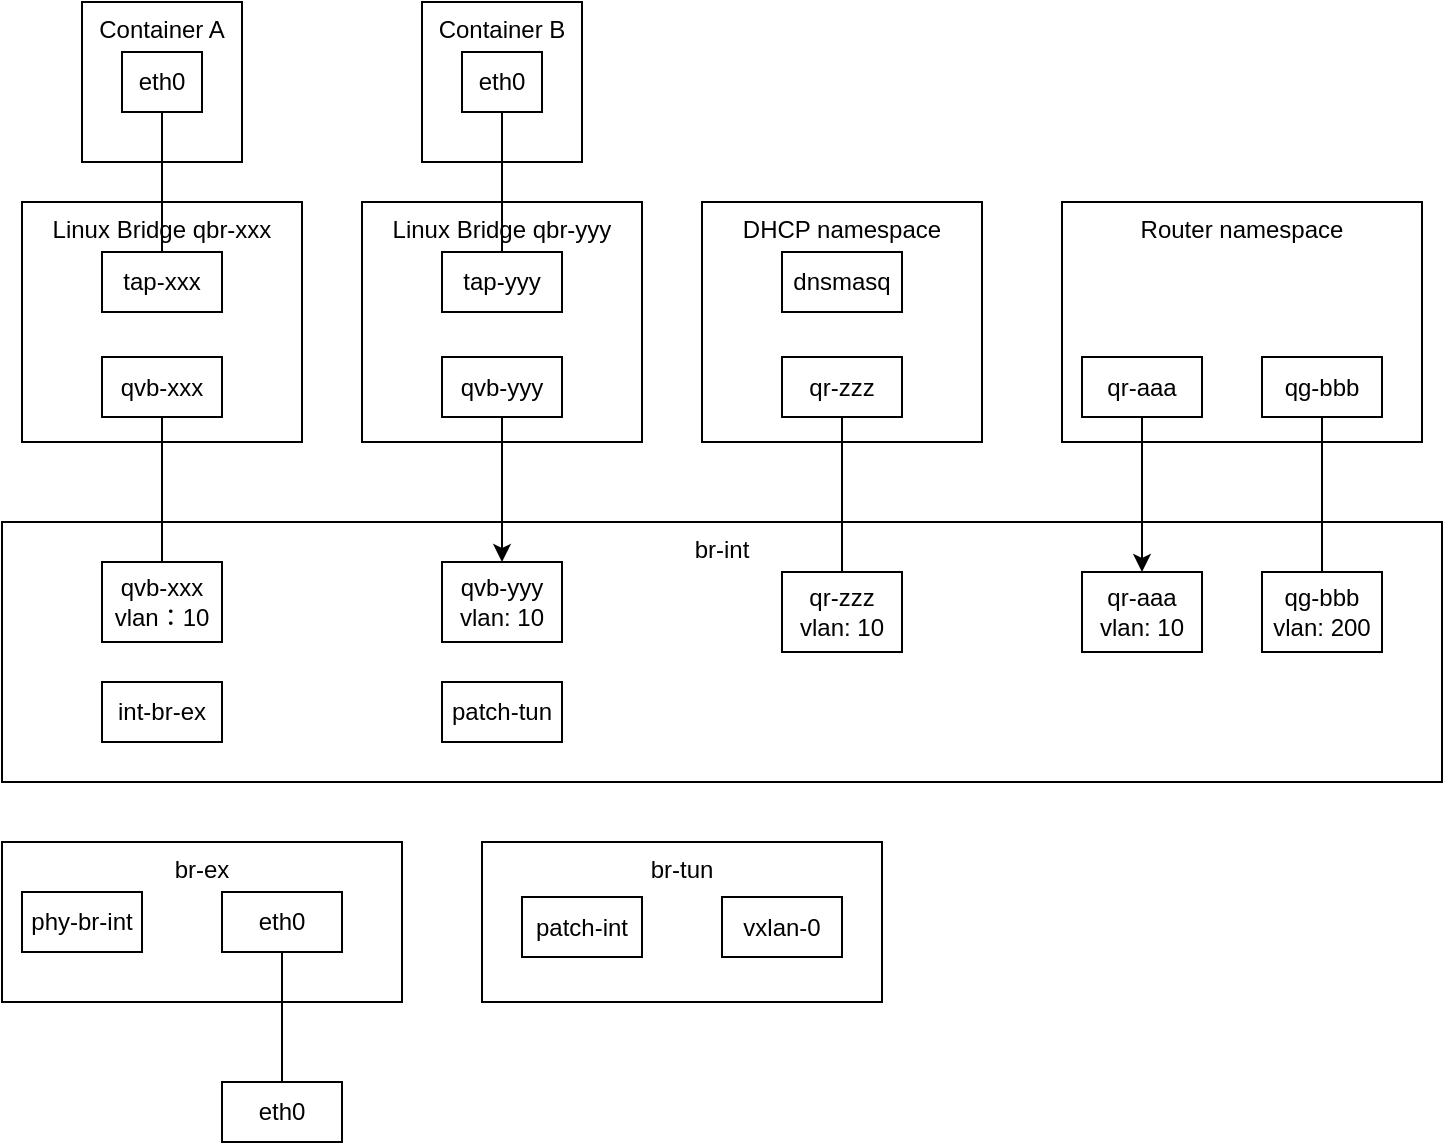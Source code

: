 <mxfile version="26.0.16" pages="2">
  <diagram name="单节点同一子网" id="o2GirT-IdrzoyhzsRZN8">
    <mxGraphModel dx="989" dy="526" grid="1" gridSize="10" guides="1" tooltips="1" connect="1" arrows="1" fold="1" page="1" pageScale="1" pageWidth="827" pageHeight="1169" math="0" shadow="0">
      <root>
        <mxCell id="0" />
        <mxCell id="1" parent="0" />
        <mxCell id="KOOwxzatVmSpQnOnulVU-6" value="Container A" style="whiteSpace=wrap;html=1;aspect=fixed;verticalAlign=top;strokeColor=default;align=center;fontFamily=Helvetica;fontSize=12;fontColor=default;fillColor=default;" parent="1" vertex="1">
          <mxGeometry x="80" y="100" width="80" height="80" as="geometry" />
        </mxCell>
        <mxCell id="KOOwxzatVmSpQnOnulVU-11" value="eth0" style="rounded=0;whiteSpace=wrap;html=1;" parent="1" vertex="1">
          <mxGeometry x="100" y="125" width="40" height="30" as="geometry" />
        </mxCell>
        <mxCell id="KOOwxzatVmSpQnOnulVU-14" value="Linux Bridge qbr-xxx" style="rounded=0;whiteSpace=wrap;html=1;verticalAlign=top;" parent="1" vertex="1">
          <mxGeometry x="50" y="200" width="140" height="120" as="geometry" />
        </mxCell>
        <mxCell id="KOOwxzatVmSpQnOnulVU-12" value="tap-xxx" style="rounded=0;whiteSpace=wrap;html=1;" parent="1" vertex="1">
          <mxGeometry x="90" y="225" width="60" height="30" as="geometry" />
        </mxCell>
        <mxCell id="KOOwxzatVmSpQnOnulVU-15" value="qvb-xxx" style="rounded=0;whiteSpace=wrap;html=1;" parent="1" vertex="1">
          <mxGeometry x="90" y="277.5" width="60" height="30" as="geometry" />
        </mxCell>
        <mxCell id="KOOwxzatVmSpQnOnulVU-17" value="br-int" style="rounded=0;whiteSpace=wrap;html=1;verticalAlign=top;" parent="1" vertex="1">
          <mxGeometry x="40" y="360" width="720" height="130" as="geometry" />
        </mxCell>
        <mxCell id="KOOwxzatVmSpQnOnulVU-19" value="DHCP namespace" style="rounded=0;whiteSpace=wrap;html=1;verticalAlign=top;" parent="1" vertex="1">
          <mxGeometry x="390" y="200" width="140" height="120" as="geometry" />
        </mxCell>
        <mxCell id="KOOwxzatVmSpQnOnulVU-51" style="edgeStyle=orthogonalEdgeStyle;rounded=0;orthogonalLoop=1;jettySize=auto;html=1;entryX=0.5;entryY=0;entryDx=0;entryDy=0;endArrow=none;startFill=0;" parent="1" source="KOOwxzatVmSpQnOnulVU-21" target="KOOwxzatVmSpQnOnulVU-25" edge="1">
          <mxGeometry relative="1" as="geometry" />
        </mxCell>
        <mxCell id="KOOwxzatVmSpQnOnulVU-21" value="qr-zzz" style="rounded=0;whiteSpace=wrap;html=1;" parent="1" vertex="1">
          <mxGeometry x="430" y="277.5" width="60" height="30" as="geometry" />
        </mxCell>
        <mxCell id="KOOwxzatVmSpQnOnulVU-23" value="qr-aaa&lt;div&gt;vlan: 10&lt;/div&gt;" style="rounded=0;whiteSpace=wrap;html=1;" parent="1" vertex="1">
          <mxGeometry x="580" y="385" width="60" height="40" as="geometry" />
        </mxCell>
        <mxCell id="KOOwxzatVmSpQnOnulVU-25" value="qr-zzz&lt;br&gt;vlan: 10" style="rounded=0;whiteSpace=wrap;html=1;" parent="1" vertex="1">
          <mxGeometry x="430" y="385" width="60" height="40" as="geometry" />
        </mxCell>
        <mxCell id="KOOwxzatVmSpQnOnulVU-26" value="dnsmasq" style="rounded=0;whiteSpace=wrap;html=1;" parent="1" vertex="1">
          <mxGeometry x="430" y="225" width="60" height="30" as="geometry" />
        </mxCell>
        <mxCell id="KOOwxzatVmSpQnOnulVU-27" value="Router namespace" style="rounded=0;whiteSpace=wrap;html=1;verticalAlign=top;" parent="1" vertex="1">
          <mxGeometry x="570" y="200" width="180" height="120" as="geometry" />
        </mxCell>
        <mxCell id="e4THsjY1m9CHqS4a6q61-25" style="edgeStyle=orthogonalEdgeStyle;rounded=0;orthogonalLoop=1;jettySize=auto;html=1;" edge="1" parent="1" source="KOOwxzatVmSpQnOnulVU-28" target="KOOwxzatVmSpQnOnulVU-23">
          <mxGeometry relative="1" as="geometry" />
        </mxCell>
        <mxCell id="KOOwxzatVmSpQnOnulVU-28" value="qr-aaa" style="rounded=0;whiteSpace=wrap;html=1;" parent="1" vertex="1">
          <mxGeometry x="580" y="277.5" width="60" height="30" as="geometry" />
        </mxCell>
        <mxCell id="KOOwxzatVmSpQnOnulVU-50" style="edgeStyle=orthogonalEdgeStyle;rounded=0;orthogonalLoop=1;jettySize=auto;html=1;entryX=0.5;entryY=0;entryDx=0;entryDy=0;endArrow=none;startFill=0;" parent="1" source="KOOwxzatVmSpQnOnulVU-30" target="KOOwxzatVmSpQnOnulVU-49" edge="1">
          <mxGeometry relative="1" as="geometry" />
        </mxCell>
        <mxCell id="KOOwxzatVmSpQnOnulVU-31" value="br-tun&lt;div&gt;&lt;br&gt;&lt;/div&gt;" style="rounded=0;whiteSpace=wrap;html=1;verticalAlign=top;" parent="1" vertex="1">
          <mxGeometry x="280" y="520" width="200" height="80" as="geometry" />
        </mxCell>
        <mxCell id="KOOwxzatVmSpQnOnulVU-32" value="br-ex&lt;div&gt;&lt;br&gt;&lt;/div&gt;" style="rounded=0;whiteSpace=wrap;html=1;verticalAlign=top;" parent="1" vertex="1">
          <mxGeometry x="40" y="520" width="200" height="80" as="geometry" />
        </mxCell>
        <mxCell id="KOOwxzatVmSpQnOnulVU-33" value="eth0" style="rounded=0;whiteSpace=wrap;html=1;" parent="1" vertex="1">
          <mxGeometry x="150" y="545" width="60" height="30" as="geometry" />
        </mxCell>
        <mxCell id="KOOwxzatVmSpQnOnulVU-36" value="patch-int" style="rounded=0;whiteSpace=wrap;html=1;" parent="1" vertex="1">
          <mxGeometry x="300" y="547.5" width="60" height="30" as="geometry" />
        </mxCell>
        <mxCell id="KOOwxzatVmSpQnOnulVU-39" value="phy-br-int" style="rounded=0;whiteSpace=wrap;html=1;" parent="1" vertex="1">
          <mxGeometry x="50" y="545" width="60" height="30" as="geometry" />
        </mxCell>
        <mxCell id="KOOwxzatVmSpQnOnulVU-43" style="rounded=0;orthogonalLoop=1;jettySize=auto;html=1;endArrow=none;endFill=1;startFill=0;edgeStyle=orthogonalEdgeStyle;" parent="1" source="KOOwxzatVmSpQnOnulVU-11" target="KOOwxzatVmSpQnOnulVU-12" edge="1">
          <mxGeometry relative="1" as="geometry" />
        </mxCell>
        <mxCell id="KOOwxzatVmSpQnOnulVU-47" style="edgeStyle=orthogonalEdgeStyle;rounded=0;orthogonalLoop=1;jettySize=auto;html=1;entryX=0.5;entryY=0;entryDx=0;entryDy=0;endArrow=none;startFill=0;" parent="1" source="KOOwxzatVmSpQnOnulVU-15" edge="1">
          <mxGeometry relative="1" as="geometry">
            <mxPoint x="120" y="385" as="targetPoint" />
          </mxGeometry>
        </mxCell>
        <mxCell id="KOOwxzatVmSpQnOnulVU-49" value="qg-bbb&lt;div&gt;vlan: 200&lt;/div&gt;" style="rounded=0;whiteSpace=wrap;html=1;" parent="1" vertex="1">
          <mxGeometry x="670" y="385" width="60" height="40" as="geometry" />
        </mxCell>
        <mxCell id="KOOwxzatVmSpQnOnulVU-54" style="edgeStyle=orthogonalEdgeStyle;rounded=0;orthogonalLoop=1;jettySize=auto;html=1;endArrow=none;startFill=0;" parent="1" source="KOOwxzatVmSpQnOnulVU-53" target="KOOwxzatVmSpQnOnulVU-33" edge="1">
          <mxGeometry relative="1" as="geometry" />
        </mxCell>
        <mxCell id="KOOwxzatVmSpQnOnulVU-53" value="eth0" style="rounded=0;whiteSpace=wrap;html=1;" parent="1" vertex="1">
          <mxGeometry x="150" y="640" width="60" height="30" as="geometry" />
        </mxCell>
        <mxCell id="KOOwxzatVmSpQnOnulVU-89" value="vxlan-0" style="rounded=0;whiteSpace=wrap;html=1;" parent="1" vertex="1">
          <mxGeometry x="400" y="547.5" width="60" height="30" as="geometry" />
        </mxCell>
        <mxCell id="e4THsjY1m9CHqS4a6q61-11" value="Container B" style="whiteSpace=wrap;html=1;aspect=fixed;verticalAlign=top;strokeColor=default;align=center;fontFamily=Helvetica;fontSize=12;fontColor=default;fillColor=default;" vertex="1" parent="1">
          <mxGeometry x="250" y="100" width="80" height="80" as="geometry" />
        </mxCell>
        <mxCell id="e4THsjY1m9CHqS4a6q61-12" value="eth0" style="rounded=0;whiteSpace=wrap;html=1;" vertex="1" parent="1">
          <mxGeometry x="270" y="125" width="40" height="30" as="geometry" />
        </mxCell>
        <mxCell id="e4THsjY1m9CHqS4a6q61-13" value="Linux Bridge qbr-yyy" style="rounded=0;whiteSpace=wrap;html=1;verticalAlign=top;" vertex="1" parent="1">
          <mxGeometry x="220" y="200" width="140" height="120" as="geometry" />
        </mxCell>
        <mxCell id="e4THsjY1m9CHqS4a6q61-14" value="tap-yyy" style="rounded=0;whiteSpace=wrap;html=1;" vertex="1" parent="1">
          <mxGeometry x="260" y="225" width="60" height="30" as="geometry" />
        </mxCell>
        <mxCell id="e4THsjY1m9CHqS4a6q61-26" style="edgeStyle=orthogonalEdgeStyle;rounded=0;orthogonalLoop=1;jettySize=auto;html=1;" edge="1" parent="1" source="e4THsjY1m9CHqS4a6q61-15" target="e4THsjY1m9CHqS4a6q61-18">
          <mxGeometry relative="1" as="geometry" />
        </mxCell>
        <mxCell id="e4THsjY1m9CHqS4a6q61-15" value="qvb-yyy" style="rounded=0;whiteSpace=wrap;html=1;" vertex="1" parent="1">
          <mxGeometry x="260" y="277.5" width="60" height="30" as="geometry" />
        </mxCell>
        <mxCell id="e4THsjY1m9CHqS4a6q61-16" style="rounded=0;orthogonalLoop=1;jettySize=auto;html=1;endArrow=none;endFill=1;startFill=0;edgeStyle=orthogonalEdgeStyle;" edge="1" parent="1" source="e4THsjY1m9CHqS4a6q61-12" target="e4THsjY1m9CHqS4a6q61-14">
          <mxGeometry relative="1" as="geometry" />
        </mxCell>
        <mxCell id="e4THsjY1m9CHqS4a6q61-17" value="qvb-xxx&lt;br&gt;vlan：10" style="rounded=0;whiteSpace=wrap;html=1;" vertex="1" parent="1">
          <mxGeometry x="90" y="380" width="60" height="40" as="geometry" />
        </mxCell>
        <mxCell id="e4THsjY1m9CHqS4a6q61-18" value="qvb-yyy&lt;br&gt;vlan: 10" style="rounded=0;whiteSpace=wrap;html=1;" vertex="1" parent="1">
          <mxGeometry x="260" y="380" width="60" height="40" as="geometry" />
        </mxCell>
        <mxCell id="e4THsjY1m9CHqS4a6q61-19" value="int-br-ex" style="rounded=0;whiteSpace=wrap;html=1;" vertex="1" parent="1">
          <mxGeometry x="90" y="440" width="60" height="30" as="geometry" />
        </mxCell>
        <mxCell id="e4THsjY1m9CHqS4a6q61-20" value="patch-tun" style="rounded=0;whiteSpace=wrap;html=1;" vertex="1" parent="1">
          <mxGeometry x="260" y="440" width="60" height="30" as="geometry" />
        </mxCell>
        <mxCell id="KOOwxzatVmSpQnOnulVU-30" value="qg-bbb" style="rounded=0;whiteSpace=wrap;html=1;" parent="1" vertex="1">
          <mxGeometry x="670" y="277.5" width="60" height="30" as="geometry" />
        </mxCell>
      </root>
    </mxGraphModel>
  </diagram>
  <diagram name="Copy of 跨节点" id="MN9ljoQ8KIfKA037NhYA">
    <mxGraphModel grid="1" page="1" gridSize="10" guides="1" tooltips="1" connect="1" arrows="1" fold="1" pageScale="1" pageWidth="827" pageHeight="1169" math="0" shadow="0">
      <root>
        <mxCell id="ND7bHLR5GJCtJYwD09gh-0" />
        <mxCell id="ND7bHLR5GJCtJYwD09gh-1" parent="ND7bHLR5GJCtJYwD09gh-0" />
        <mxCell id="ND7bHLR5GJCtJYwD09gh-2" value="Edge A" style="rounded=0;whiteSpace=wrap;html=1;verticalAlign=top;" vertex="1" parent="ND7bHLR5GJCtJYwD09gh-1">
          <mxGeometry x="-40" y="160" width="880" height="480" as="geometry" />
        </mxCell>
        <mxCell id="ND7bHLR5GJCtJYwD09gh-3" value="Container A" style="whiteSpace=wrap;html=1;aspect=fixed;verticalAlign=top;strokeColor=default;align=center;fontFamily=Helvetica;fontSize=12;fontColor=default;fillColor=default;" vertex="1" parent="ND7bHLR5GJCtJYwD09gh-1">
          <mxGeometry y="200" width="80" height="80" as="geometry" />
        </mxCell>
        <mxCell id="ND7bHLR5GJCtJYwD09gh-4" value="eth0" style="rounded=0;whiteSpace=wrap;html=1;" vertex="1" parent="ND7bHLR5GJCtJYwD09gh-1">
          <mxGeometry x="20" y="225" width="40" height="30" as="geometry" />
        </mxCell>
        <mxCell id="ND7bHLR5GJCtJYwD09gh-5" value="Linux Bridge qbr-xxx" style="rounded=0;whiteSpace=wrap;html=1;verticalAlign=top;" vertex="1" parent="ND7bHLR5GJCtJYwD09gh-1">
          <mxGeometry x="120" y="200" width="200" height="80" as="geometry" />
        </mxCell>
        <mxCell id="ND7bHLR5GJCtJYwD09gh-6" value="tap-xxx" style="rounded=0;whiteSpace=wrap;html=1;" vertex="1" parent="ND7bHLR5GJCtJYwD09gh-1">
          <mxGeometry x="140" y="225" width="60" height="30" as="geometry" />
        </mxCell>
        <mxCell id="ND7bHLR5GJCtJYwD09gh-7" value="qvb-xxx" style="rounded=0;whiteSpace=wrap;html=1;" vertex="1" parent="ND7bHLR5GJCtJYwD09gh-1">
          <mxGeometry x="240" y="225" width="60" height="30" as="geometry" />
        </mxCell>
        <mxCell id="ND7bHLR5GJCtJYwD09gh-8" value="br-int" style="rounded=0;whiteSpace=wrap;html=1;verticalAlign=top;" vertex="1" parent="ND7bHLR5GJCtJYwD09gh-1">
          <mxGeometry y="360" width="800" height="80" as="geometry" />
        </mxCell>
        <mxCell id="ND7bHLR5GJCtJYwD09gh-9" value="qvo-xxx" style="rounded=0;whiteSpace=wrap;html=1;" vertex="1" parent="ND7bHLR5GJCtJYwD09gh-1">
          <mxGeometry x="240" y="385" width="60" height="30" as="geometry" />
        </mxCell>
        <mxCell id="ND7bHLR5GJCtJYwD09gh-10" value="DHCP namespace" style="rounded=0;whiteSpace=wrap;html=1;verticalAlign=top;" vertex="1" parent="ND7bHLR5GJCtJYwD09gh-1">
          <mxGeometry x="600" y="200" width="200" height="80" as="geometry" />
        </mxCell>
        <mxCell id="ND7bHLR5GJCtJYwD09gh-11" style="edgeStyle=orthogonalEdgeStyle;rounded=0;orthogonalLoop=1;jettySize=auto;html=1;entryX=0.5;entryY=0;entryDx=0;entryDy=0;endArrow=none;startFill=0;" edge="1" parent="ND7bHLR5GJCtJYwD09gh-1" source="ND7bHLR5GJCtJYwD09gh-12" target="ND7bHLR5GJCtJYwD09gh-14">
          <mxGeometry relative="1" as="geometry" />
        </mxCell>
        <mxCell id="ND7bHLR5GJCtJYwD09gh-12" value="qr-dhcp" style="rounded=0;whiteSpace=wrap;html=1;" vertex="1" parent="ND7bHLR5GJCtJYwD09gh-1">
          <mxGeometry x="720" y="225" width="60" height="30" as="geometry" />
        </mxCell>
        <mxCell id="ND7bHLR5GJCtJYwD09gh-13" value="qr-yyy" style="rounded=0;whiteSpace=wrap;html=1;" vertex="1" parent="ND7bHLR5GJCtJYwD09gh-1">
          <mxGeometry x="380" y="385" width="60" height="30" as="geometry" />
        </mxCell>
        <mxCell id="ND7bHLR5GJCtJYwD09gh-14" value="qr-dhcp" style="rounded=0;whiteSpace=wrap;html=1;" vertex="1" parent="ND7bHLR5GJCtJYwD09gh-1">
          <mxGeometry x="720" y="385" width="60" height="30" as="geometry" />
        </mxCell>
        <mxCell id="ND7bHLR5GJCtJYwD09gh-15" value="dnsmasq" style="rounded=0;whiteSpace=wrap;html=1;" vertex="1" parent="ND7bHLR5GJCtJYwD09gh-1">
          <mxGeometry x="620" y="225" width="60" height="30" as="geometry" />
        </mxCell>
        <mxCell id="ND7bHLR5GJCtJYwD09gh-16" value="Router namespace" style="rounded=0;whiteSpace=wrap;html=1;verticalAlign=top;" vertex="1" parent="ND7bHLR5GJCtJYwD09gh-1">
          <mxGeometry x="360" y="200" width="200" height="80" as="geometry" />
        </mxCell>
        <mxCell id="ND7bHLR5GJCtJYwD09gh-17" style="edgeStyle=orthogonalEdgeStyle;rounded=0;orthogonalLoop=1;jettySize=auto;html=1;entryX=0.5;entryY=0;entryDx=0;entryDy=0;endArrow=none;startFill=0;" edge="1" parent="ND7bHLR5GJCtJYwD09gh-1" source="ND7bHLR5GJCtJYwD09gh-18" target="ND7bHLR5GJCtJYwD09gh-13">
          <mxGeometry relative="1" as="geometry" />
        </mxCell>
        <mxCell id="ND7bHLR5GJCtJYwD09gh-18" value="qr-yyy" style="rounded=0;whiteSpace=wrap;html=1;" vertex="1" parent="ND7bHLR5GJCtJYwD09gh-1">
          <mxGeometry x="380" y="225" width="60" height="30" as="geometry" />
        </mxCell>
        <mxCell id="ND7bHLR5GJCtJYwD09gh-19" style="edgeStyle=orthogonalEdgeStyle;rounded=0;orthogonalLoop=1;jettySize=auto;html=1;entryX=0.5;entryY=0;entryDx=0;entryDy=0;endArrow=none;startFill=0;" edge="1" parent="ND7bHLR5GJCtJYwD09gh-1" source="ND7bHLR5GJCtJYwD09gh-20" target="ND7bHLR5GJCtJYwD09gh-32">
          <mxGeometry relative="1" as="geometry" />
        </mxCell>
        <mxCell id="ND7bHLR5GJCtJYwD09gh-20" value="qg-zzz" style="rounded=0;whiteSpace=wrap;html=1;" vertex="1" parent="ND7bHLR5GJCtJYwD09gh-1">
          <mxGeometry x="480" y="225" width="60" height="30" as="geometry" />
        </mxCell>
        <mxCell id="ND7bHLR5GJCtJYwD09gh-21" value="br-tun&lt;div&gt;&lt;br&gt;&lt;/div&gt;" style="rounded=0;whiteSpace=wrap;html=1;verticalAlign=top;" vertex="1" parent="ND7bHLR5GJCtJYwD09gh-1">
          <mxGeometry x="600" y="520" width="200" height="80" as="geometry" />
        </mxCell>
        <mxCell id="ND7bHLR5GJCtJYwD09gh-22" value="br-ex&lt;div&gt;&lt;br&gt;&lt;/div&gt;" style="rounded=0;whiteSpace=wrap;html=1;verticalAlign=top;" vertex="1" parent="ND7bHLR5GJCtJYwD09gh-1">
          <mxGeometry y="520" width="200" height="80" as="geometry" />
        </mxCell>
        <mxCell id="ND7bHLR5GJCtJYwD09gh-23" value="eth0" style="rounded=0;whiteSpace=wrap;html=1;" vertex="1" parent="ND7bHLR5GJCtJYwD09gh-1">
          <mxGeometry x="120" y="545" width="60" height="30" as="geometry" />
        </mxCell>
        <mxCell id="ND7bHLR5GJCtJYwD09gh-24" style="edgeStyle=orthogonalEdgeStyle;rounded=0;orthogonalLoop=1;jettySize=auto;html=1;entryX=0.5;entryY=1;entryDx=0;entryDy=0;endArrow=none;startFill=0;" edge="1" parent="ND7bHLR5GJCtJYwD09gh-1" source="ND7bHLR5GJCtJYwD09gh-25" target="ND7bHLR5GJCtJYwD09gh-26">
          <mxGeometry relative="1" as="geometry" />
        </mxCell>
        <mxCell id="ND7bHLR5GJCtJYwD09gh-25" value="patch-int" style="rounded=0;whiteSpace=wrap;html=1;" vertex="1" parent="ND7bHLR5GJCtJYwD09gh-1">
          <mxGeometry x="620" y="547.5" width="60" height="30" as="geometry" />
        </mxCell>
        <mxCell id="ND7bHLR5GJCtJYwD09gh-26" value="patch-tun" style="rounded=0;whiteSpace=wrap;html=1;" vertex="1" parent="ND7bHLR5GJCtJYwD09gh-1">
          <mxGeometry x="620" y="385" width="60" height="30" as="geometry" />
        </mxCell>
        <mxCell id="ND7bHLR5GJCtJYwD09gh-27" style="edgeStyle=orthogonalEdgeStyle;rounded=0;orthogonalLoop=1;jettySize=auto;html=1;endArrow=none;startFill=0;" edge="1" parent="ND7bHLR5GJCtJYwD09gh-1" source="ND7bHLR5GJCtJYwD09gh-28" target="ND7bHLR5GJCtJYwD09gh-29">
          <mxGeometry relative="1" as="geometry" />
        </mxCell>
        <mxCell id="ND7bHLR5GJCtJYwD09gh-28" value="int-br-ex" style="rounded=0;whiteSpace=wrap;html=1;" vertex="1" parent="ND7bHLR5GJCtJYwD09gh-1">
          <mxGeometry x="20" y="385" width="60" height="30" as="geometry" />
        </mxCell>
        <mxCell id="ND7bHLR5GJCtJYwD09gh-29" value="phy-br-int" style="rounded=0;whiteSpace=wrap;html=1;" vertex="1" parent="ND7bHLR5GJCtJYwD09gh-1">
          <mxGeometry x="20" y="545" width="60" height="30" as="geometry" />
        </mxCell>
        <mxCell id="ND7bHLR5GJCtJYwD09gh-30" style="rounded=0;orthogonalLoop=1;jettySize=auto;html=1;endArrow=none;endFill=1;startFill=0;edgeStyle=orthogonalEdgeStyle;" edge="1" parent="ND7bHLR5GJCtJYwD09gh-1" source="ND7bHLR5GJCtJYwD09gh-4" target="ND7bHLR5GJCtJYwD09gh-6">
          <mxGeometry relative="1" as="geometry" />
        </mxCell>
        <mxCell id="ND7bHLR5GJCtJYwD09gh-31" style="edgeStyle=orthogonalEdgeStyle;rounded=0;orthogonalLoop=1;jettySize=auto;html=1;entryX=0.5;entryY=0;entryDx=0;entryDy=0;endArrow=none;startFill=0;" edge="1" parent="ND7bHLR5GJCtJYwD09gh-1" source="ND7bHLR5GJCtJYwD09gh-7" target="ND7bHLR5GJCtJYwD09gh-9">
          <mxGeometry relative="1" as="geometry" />
        </mxCell>
        <mxCell id="ND7bHLR5GJCtJYwD09gh-32" value="qg-zzz" style="rounded=0;whiteSpace=wrap;html=1;" vertex="1" parent="ND7bHLR5GJCtJYwD09gh-1">
          <mxGeometry x="480" y="385" width="60" height="30" as="geometry" />
        </mxCell>
        <mxCell id="ND7bHLR5GJCtJYwD09gh-33" style="edgeStyle=orthogonalEdgeStyle;rounded=0;orthogonalLoop=1;jettySize=auto;html=1;endArrow=none;startFill=0;" edge="1" parent="ND7bHLR5GJCtJYwD09gh-1" source="ND7bHLR5GJCtJYwD09gh-34" target="ND7bHLR5GJCtJYwD09gh-23">
          <mxGeometry relative="1" as="geometry" />
        </mxCell>
        <mxCell id="ND7bHLR5GJCtJYwD09gh-34" value="eth0" style="rounded=0;whiteSpace=wrap;html=1;" vertex="1" parent="ND7bHLR5GJCtJYwD09gh-1">
          <mxGeometry x="210" y="610" width="60" height="30" as="geometry" />
        </mxCell>
        <mxCell id="ND7bHLR5GJCtJYwD09gh-35" value="Edge B" style="rounded=0;whiteSpace=wrap;html=1;verticalAlign=top;" vertex="1" parent="ND7bHLR5GJCtJYwD09gh-1">
          <mxGeometry x="920" y="160" width="880" height="480" as="geometry" />
        </mxCell>
        <mxCell id="ND7bHLR5GJCtJYwD09gh-36" value="Container B" style="whiteSpace=wrap;html=1;aspect=fixed;verticalAlign=top;strokeColor=default;align=center;fontFamily=Helvetica;fontSize=12;fontColor=default;fillColor=default;" vertex="1" parent="ND7bHLR5GJCtJYwD09gh-1">
          <mxGeometry x="960" y="200" width="80" height="80" as="geometry" />
        </mxCell>
        <mxCell id="ND7bHLR5GJCtJYwD09gh-37" value="eth0" style="rounded=0;whiteSpace=wrap;html=1;" vertex="1" parent="ND7bHLR5GJCtJYwD09gh-1">
          <mxGeometry x="980" y="225" width="40" height="30" as="geometry" />
        </mxCell>
        <mxCell id="ND7bHLR5GJCtJYwD09gh-38" value="Linux Bridge qbr-xxx" style="rounded=0;whiteSpace=wrap;html=1;verticalAlign=top;" vertex="1" parent="ND7bHLR5GJCtJYwD09gh-1">
          <mxGeometry x="1080" y="200" width="200" height="80" as="geometry" />
        </mxCell>
        <mxCell id="ND7bHLR5GJCtJYwD09gh-39" value="tap-aaa" style="rounded=0;whiteSpace=wrap;html=1;" vertex="1" parent="ND7bHLR5GJCtJYwD09gh-1">
          <mxGeometry x="1100" y="225" width="60" height="30" as="geometry" />
        </mxCell>
        <mxCell id="ND7bHLR5GJCtJYwD09gh-40" value="qvb-aaa" style="rounded=0;whiteSpace=wrap;html=1;" vertex="1" parent="ND7bHLR5GJCtJYwD09gh-1">
          <mxGeometry x="1200" y="225" width="60" height="30" as="geometry" />
        </mxCell>
        <mxCell id="ND7bHLR5GJCtJYwD09gh-41" value="br-int" style="rounded=0;whiteSpace=wrap;html=1;verticalAlign=top;" vertex="1" parent="ND7bHLR5GJCtJYwD09gh-1">
          <mxGeometry x="960" y="360" width="800" height="80" as="geometry" />
        </mxCell>
        <mxCell id="ND7bHLR5GJCtJYwD09gh-42" value="qvo-aaa" style="rounded=0;whiteSpace=wrap;html=1;" vertex="1" parent="ND7bHLR5GJCtJYwD09gh-1">
          <mxGeometry x="1200" y="385" width="60" height="30" as="geometry" />
        </mxCell>
        <mxCell id="ND7bHLR5GJCtJYwD09gh-43" value="DHCP namespace" style="rounded=0;whiteSpace=wrap;html=1;verticalAlign=top;" vertex="1" parent="ND7bHLR5GJCtJYwD09gh-1">
          <mxGeometry x="1560" y="200" width="200" height="80" as="geometry" />
        </mxCell>
        <mxCell id="ND7bHLR5GJCtJYwD09gh-44" style="edgeStyle=orthogonalEdgeStyle;rounded=0;orthogonalLoop=1;jettySize=auto;html=1;entryX=0.5;entryY=0;entryDx=0;entryDy=0;endArrow=none;startFill=0;" edge="1" parent="ND7bHLR5GJCtJYwD09gh-1" source="ND7bHLR5GJCtJYwD09gh-45" target="ND7bHLR5GJCtJYwD09gh-47">
          <mxGeometry relative="1" as="geometry" />
        </mxCell>
        <mxCell id="ND7bHLR5GJCtJYwD09gh-45" value="qr-dhcp" style="rounded=0;whiteSpace=wrap;html=1;" vertex="1" parent="ND7bHLR5GJCtJYwD09gh-1">
          <mxGeometry x="1680" y="225" width="60" height="30" as="geometry" />
        </mxCell>
        <mxCell id="ND7bHLR5GJCtJYwD09gh-46" value="qr-bbb" style="rounded=0;whiteSpace=wrap;html=1;" vertex="1" parent="ND7bHLR5GJCtJYwD09gh-1">
          <mxGeometry x="1340" y="385" width="60" height="30" as="geometry" />
        </mxCell>
        <mxCell id="ND7bHLR5GJCtJYwD09gh-47" value="qr-dhcp" style="rounded=0;whiteSpace=wrap;html=1;" vertex="1" parent="ND7bHLR5GJCtJYwD09gh-1">
          <mxGeometry x="1680" y="385" width="60" height="30" as="geometry" />
        </mxCell>
        <mxCell id="ND7bHLR5GJCtJYwD09gh-48" value="dnsmasq" style="rounded=0;whiteSpace=wrap;html=1;" vertex="1" parent="ND7bHLR5GJCtJYwD09gh-1">
          <mxGeometry x="1580" y="225" width="60" height="30" as="geometry" />
        </mxCell>
        <mxCell id="ND7bHLR5GJCtJYwD09gh-49" value="Router namespace" style="rounded=0;whiteSpace=wrap;html=1;verticalAlign=top;" vertex="1" parent="ND7bHLR5GJCtJYwD09gh-1">
          <mxGeometry x="1320" y="200" width="200" height="80" as="geometry" />
        </mxCell>
        <mxCell id="ND7bHLR5GJCtJYwD09gh-50" style="edgeStyle=orthogonalEdgeStyle;rounded=0;orthogonalLoop=1;jettySize=auto;html=1;entryX=0.5;entryY=0;entryDx=0;entryDy=0;endArrow=none;startFill=0;" edge="1" parent="ND7bHLR5GJCtJYwD09gh-1" source="ND7bHLR5GJCtJYwD09gh-51" target="ND7bHLR5GJCtJYwD09gh-46">
          <mxGeometry relative="1" as="geometry" />
        </mxCell>
        <mxCell id="ND7bHLR5GJCtJYwD09gh-51" value="qr-bbb" style="rounded=0;whiteSpace=wrap;html=1;" vertex="1" parent="ND7bHLR5GJCtJYwD09gh-1">
          <mxGeometry x="1340" y="225" width="60" height="30" as="geometry" />
        </mxCell>
        <mxCell id="ND7bHLR5GJCtJYwD09gh-52" style="edgeStyle=orthogonalEdgeStyle;rounded=0;orthogonalLoop=1;jettySize=auto;html=1;entryX=0.5;entryY=0;entryDx=0;entryDy=0;endArrow=none;startFill=0;" edge="1" parent="ND7bHLR5GJCtJYwD09gh-1" source="ND7bHLR5GJCtJYwD09gh-53" target="ND7bHLR5GJCtJYwD09gh-65">
          <mxGeometry relative="1" as="geometry" />
        </mxCell>
        <mxCell id="ND7bHLR5GJCtJYwD09gh-53" value="qg-ccc" style="rounded=0;whiteSpace=wrap;html=1;" vertex="1" parent="ND7bHLR5GJCtJYwD09gh-1">
          <mxGeometry x="1440" y="225" width="60" height="30" as="geometry" />
        </mxCell>
        <mxCell id="ND7bHLR5GJCtJYwD09gh-54" value="br-tun&lt;div&gt;&lt;br&gt;&lt;/div&gt;" style="rounded=0;whiteSpace=wrap;html=1;verticalAlign=top;" vertex="1" parent="ND7bHLR5GJCtJYwD09gh-1">
          <mxGeometry x="1560" y="520" width="200" height="80" as="geometry" />
        </mxCell>
        <mxCell id="ND7bHLR5GJCtJYwD09gh-55" value="br-ex&lt;div&gt;&lt;br&gt;&lt;/div&gt;" style="rounded=0;whiteSpace=wrap;html=1;verticalAlign=top;" vertex="1" parent="ND7bHLR5GJCtJYwD09gh-1">
          <mxGeometry x="960" y="520" width="200" height="80" as="geometry" />
        </mxCell>
        <mxCell id="ND7bHLR5GJCtJYwD09gh-56" value="eth0" style="rounded=0;whiteSpace=wrap;html=1;" vertex="1" parent="ND7bHLR5GJCtJYwD09gh-1">
          <mxGeometry x="1080" y="545" width="60" height="30" as="geometry" />
        </mxCell>
        <mxCell id="ND7bHLR5GJCtJYwD09gh-57" style="edgeStyle=orthogonalEdgeStyle;rounded=0;orthogonalLoop=1;jettySize=auto;html=1;entryX=0.5;entryY=1;entryDx=0;entryDy=0;endArrow=none;startFill=0;" edge="1" parent="ND7bHLR5GJCtJYwD09gh-1" source="ND7bHLR5GJCtJYwD09gh-58" target="ND7bHLR5GJCtJYwD09gh-59">
          <mxGeometry relative="1" as="geometry" />
        </mxCell>
        <mxCell id="ND7bHLR5GJCtJYwD09gh-58" value="patch-int" style="rounded=0;whiteSpace=wrap;html=1;" vertex="1" parent="ND7bHLR5GJCtJYwD09gh-1">
          <mxGeometry x="1580" y="547.5" width="60" height="30" as="geometry" />
        </mxCell>
        <mxCell id="ND7bHLR5GJCtJYwD09gh-59" value="patch-tun" style="rounded=0;whiteSpace=wrap;html=1;" vertex="1" parent="ND7bHLR5GJCtJYwD09gh-1">
          <mxGeometry x="1580" y="385" width="60" height="30" as="geometry" />
        </mxCell>
        <mxCell id="ND7bHLR5GJCtJYwD09gh-60" style="edgeStyle=orthogonalEdgeStyle;rounded=0;orthogonalLoop=1;jettySize=auto;html=1;endArrow=none;startFill=0;" edge="1" parent="ND7bHLR5GJCtJYwD09gh-1" source="ND7bHLR5GJCtJYwD09gh-61" target="ND7bHLR5GJCtJYwD09gh-62">
          <mxGeometry relative="1" as="geometry" />
        </mxCell>
        <mxCell id="ND7bHLR5GJCtJYwD09gh-61" value="int-br-ex" style="rounded=0;whiteSpace=wrap;html=1;" vertex="1" parent="ND7bHLR5GJCtJYwD09gh-1">
          <mxGeometry x="980" y="385" width="60" height="30" as="geometry" />
        </mxCell>
        <mxCell id="ND7bHLR5GJCtJYwD09gh-62" value="phy-br-int" style="rounded=0;whiteSpace=wrap;html=1;" vertex="1" parent="ND7bHLR5GJCtJYwD09gh-1">
          <mxGeometry x="980" y="545" width="60" height="30" as="geometry" />
        </mxCell>
        <mxCell id="ND7bHLR5GJCtJYwD09gh-63" style="rounded=0;orthogonalLoop=1;jettySize=auto;html=1;endArrow=none;endFill=1;startFill=0;edgeStyle=orthogonalEdgeStyle;" edge="1" parent="ND7bHLR5GJCtJYwD09gh-1" source="ND7bHLR5GJCtJYwD09gh-37" target="ND7bHLR5GJCtJYwD09gh-39">
          <mxGeometry relative="1" as="geometry" />
        </mxCell>
        <mxCell id="ND7bHLR5GJCtJYwD09gh-64" style="edgeStyle=orthogonalEdgeStyle;rounded=0;orthogonalLoop=1;jettySize=auto;html=1;entryX=0.5;entryY=0;entryDx=0;entryDy=0;endArrow=none;startFill=0;" edge="1" parent="ND7bHLR5GJCtJYwD09gh-1" source="ND7bHLR5GJCtJYwD09gh-40" target="ND7bHLR5GJCtJYwD09gh-42">
          <mxGeometry relative="1" as="geometry" />
        </mxCell>
        <mxCell id="ND7bHLR5GJCtJYwD09gh-65" value="qg-ccc" style="rounded=0;whiteSpace=wrap;html=1;" vertex="1" parent="ND7bHLR5GJCtJYwD09gh-1">
          <mxGeometry x="1440" y="385" width="60" height="30" as="geometry" />
        </mxCell>
        <mxCell id="ND7bHLR5GJCtJYwD09gh-66" style="edgeStyle=orthogonalEdgeStyle;rounded=0;orthogonalLoop=1;jettySize=auto;html=1;endArrow=none;startFill=0;" edge="1" parent="ND7bHLR5GJCtJYwD09gh-1" source="ND7bHLR5GJCtJYwD09gh-67" target="ND7bHLR5GJCtJYwD09gh-56">
          <mxGeometry relative="1" as="geometry" />
        </mxCell>
        <mxCell id="ND7bHLR5GJCtJYwD09gh-67" value="eth0" style="rounded=0;whiteSpace=wrap;html=1;" vertex="1" parent="ND7bHLR5GJCtJYwD09gh-1">
          <mxGeometry x="1170" y="610" width="60" height="30" as="geometry" />
        </mxCell>
        <mxCell id="ND7bHLR5GJCtJYwD09gh-68" value="vxlan-0" style="rounded=0;whiteSpace=wrap;html=1;" vertex="1" parent="ND7bHLR5GJCtJYwD09gh-1">
          <mxGeometry x="720" y="547.5" width="60" height="30" as="geometry" />
        </mxCell>
        <mxCell id="ND7bHLR5GJCtJYwD09gh-69" style="edgeStyle=orthogonalEdgeStyle;rounded=0;orthogonalLoop=1;jettySize=auto;html=1;entryX=0.5;entryY=1;entryDx=0;entryDy=0;" edge="1" parent="ND7bHLR5GJCtJYwD09gh-1" source="ND7bHLR5GJCtJYwD09gh-70" target="ND7bHLR5GJCtJYwD09gh-68">
          <mxGeometry relative="1" as="geometry">
            <Array as="points">
              <mxPoint x="1710" y="680" />
              <mxPoint x="750" y="680" />
            </Array>
          </mxGeometry>
        </mxCell>
        <mxCell id="ND7bHLR5GJCtJYwD09gh-70" value="vxlan-1" style="rounded=0;whiteSpace=wrap;html=1;" vertex="1" parent="ND7bHLR5GJCtJYwD09gh-1">
          <mxGeometry x="1680" y="547.5" width="60" height="30" as="geometry" />
        </mxCell>
      </root>
    </mxGraphModel>
  </diagram>
</mxfile>
